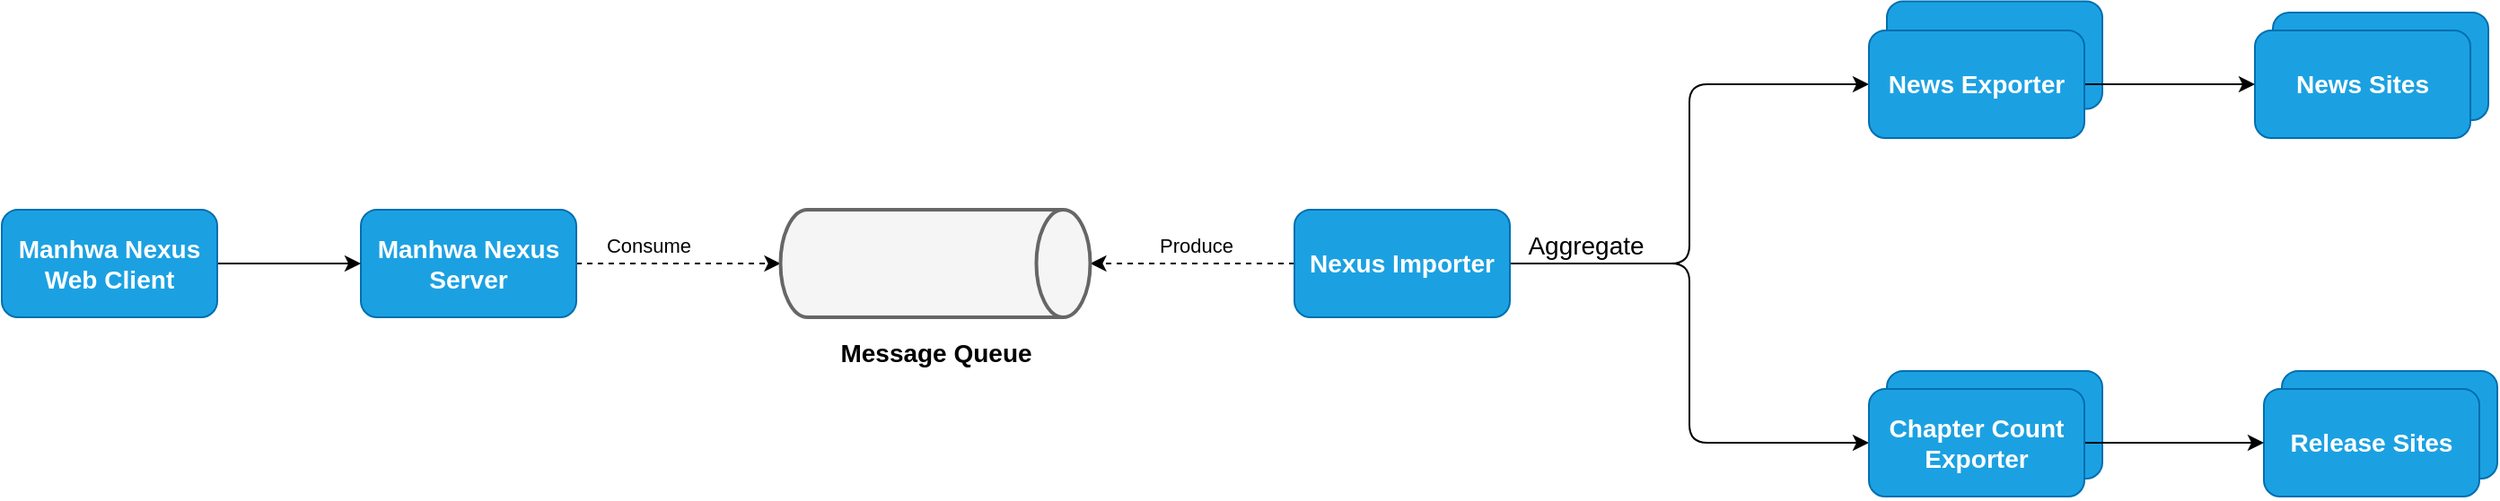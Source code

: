 <mxfile version="20.7.4" type="device"><diagram id="3dK6LMmGBtJ8fLNyyS4q" name="Page-1"><mxGraphModel dx="1591" dy="1199" grid="1" gridSize="10" guides="1" tooltips="1" connect="1" arrows="1" fold="1" page="1" pageScale="1" pageWidth="850" pageHeight="1100" math="0" shadow="0"><root><mxCell id="0"/><mxCell id="1" parent="0"/><mxCell id="B6eJULY4FPjBLUCUmUPS-35" value="&lt;h3&gt;Chapter Count Exporter&lt;/h3&gt;" style="rounded=1;whiteSpace=wrap;html=1;fillColor=#1ba1e2;strokeColor=#006EAF;fontColor=#ffffff;" parent="1" vertex="1"><mxGeometry x="1190" y="510" width="120" height="60" as="geometry"/></mxCell><mxCell id="B6eJULY4FPjBLUCUmUPS-34" value="&lt;h3&gt;News Exporter&lt;/h3&gt;" style="rounded=1;whiteSpace=wrap;html=1;fillColor=#1ba1e2;strokeColor=#006EAF;fontColor=#ffffff;" parent="1" vertex="1"><mxGeometry x="1190" y="303.75" width="120" height="60" as="geometry"/></mxCell><mxCell id="B6eJULY4FPjBLUCUmUPS-24" value="&lt;h3&gt;News Sites&lt;/h3&gt;" style="rounded=1;whiteSpace=wrap;html=1;fillColor=#1ba1e2;strokeColor=#006EAF;fontColor=#ffffff;" parent="1" vertex="1"><mxGeometry x="1405" y="310" width="120" height="60" as="geometry"/></mxCell><mxCell id="B6eJULY4FPjBLUCUmUPS-16" value="Consume" style="edgeStyle=orthogonalEdgeStyle;orthogonalLoop=1;jettySize=auto;html=1;entryX=0.5;entryY=1;entryDx=0;entryDy=0;entryPerimeter=0;dashed=1;" parent="1" source="B6eJULY4FPjBLUCUmUPS-2" target="B6eJULY4FPjBLUCUmUPS-14" edge="1"><mxGeometry x="-0.307" y="10" relative="1" as="geometry"><mxPoint as="offset"/></mxGeometry></mxCell><mxCell id="B6eJULY4FPjBLUCUmUPS-2" value="&lt;h3&gt;Manhwa Nexus Server&lt;/h3&gt;" style="rounded=1;whiteSpace=wrap;html=1;fillColor=#1ba1e2;strokeColor=#006EAF;fontColor=#ffffff;" parent="1" vertex="1"><mxGeometry x="340" y="420" width="120" height="60" as="geometry"/></mxCell><mxCell id="B6eJULY4FPjBLUCUmUPS-4" style="edgeStyle=orthogonalEdgeStyle;orthogonalLoop=1;jettySize=auto;html=1;entryX=0;entryY=0.5;entryDx=0;entryDy=0;" parent="1" source="B6eJULY4FPjBLUCUmUPS-3" target="B6eJULY4FPjBLUCUmUPS-2" edge="1"><mxGeometry relative="1" as="geometry"/></mxCell><mxCell id="B6eJULY4FPjBLUCUmUPS-3" value="&lt;h3&gt;Manhwa Nexus Web Client&lt;/h3&gt;" style="rounded=1;whiteSpace=wrap;html=1;fillColor=#1ba1e2;strokeColor=#006EAF;fontColor=#ffffff;" parent="1" vertex="1"><mxGeometry x="140" y="420" width="120" height="60" as="geometry"/></mxCell><mxCell id="B6eJULY4FPjBLUCUmUPS-17" value="Produce" style="edgeStyle=orthogonalEdgeStyle;orthogonalLoop=1;jettySize=auto;html=1;entryX=0.5;entryY=0;entryDx=0;entryDy=0;entryPerimeter=0;dashed=1;" parent="1" source="B6eJULY4FPjBLUCUmUPS-6" target="B6eJULY4FPjBLUCUmUPS-14" edge="1"><mxGeometry x="-0.036" y="-10" relative="1" as="geometry"><mxPoint as="offset"/></mxGeometry></mxCell><mxCell id="B6eJULY4FPjBLUCUmUPS-22" style="edgeStyle=orthogonalEdgeStyle;orthogonalLoop=1;jettySize=auto;html=1;entryX=0;entryY=0.5;entryDx=0;entryDy=0;" parent="1" source="B6eJULY4FPjBLUCUmUPS-6" target="B6eJULY4FPjBLUCUmUPS-20" edge="1"><mxGeometry relative="1" as="geometry"/></mxCell><mxCell id="B6eJULY4FPjBLUCUmUPS-32" value="Aggregate" style="edgeStyle=orthogonalEdgeStyle;orthogonalLoop=1;jettySize=auto;html=1;entryX=0;entryY=0.5;entryDx=0;entryDy=0;fontSize=14;" parent="1" source="B6eJULY4FPjBLUCUmUPS-6" target="B6eJULY4FPjBLUCUmUPS-31" edge="1"><mxGeometry x="-0.724" y="10" relative="1" as="geometry"><mxPoint as="offset"/></mxGeometry></mxCell><mxCell id="B6eJULY4FPjBLUCUmUPS-6" value="&lt;h3&gt;Nexus Importer&lt;/h3&gt;" style="rounded=1;whiteSpace=wrap;html=1;fillColor=#1ba1e2;strokeColor=#006EAF;fontColor=#ffffff;" parent="1" vertex="1"><mxGeometry x="860" y="420" width="120" height="60" as="geometry"/></mxCell><mxCell id="B6eJULY4FPjBLUCUmUPS-14" value="" style="shape=cylinder3;whiteSpace=wrap;html=1;boundedLbl=1;backgroundOutline=1;size=15;strokeWidth=2;rotation=90;fillColor=#f5f5f5;fontColor=#333333;strokeColor=#666666;" parent="1" vertex="1"><mxGeometry x="630" y="363.75" width="60" height="172.5" as="geometry"/></mxCell><mxCell id="B6eJULY4FPjBLUCUmUPS-19" value="&lt;h3&gt;News Sites&lt;/h3&gt;" style="rounded=1;whiteSpace=wrap;html=1;fillColor=#1ba1e2;strokeColor=#006EAF;fontColor=#ffffff;" parent="1" vertex="1"><mxGeometry x="1395" y="320" width="120" height="60" as="geometry"/></mxCell><mxCell id="B6eJULY4FPjBLUCUmUPS-21" style="edgeStyle=orthogonalEdgeStyle;orthogonalLoop=1;jettySize=auto;html=1;entryX=0;entryY=0.5;entryDx=0;entryDy=0;" parent="1" source="B6eJULY4FPjBLUCUmUPS-20" target="B6eJULY4FPjBLUCUmUPS-19" edge="1"><mxGeometry relative="1" as="geometry"/></mxCell><mxCell id="B6eJULY4FPjBLUCUmUPS-20" value="&lt;h3&gt;News Exporter&lt;/h3&gt;" style="rounded=1;whiteSpace=wrap;html=1;fillColor=#1ba1e2;strokeColor=#006EAF;fontColor=#ffffff;" parent="1" vertex="1"><mxGeometry x="1180" y="320" width="120" height="60" as="geometry"/></mxCell><mxCell id="B6eJULY4FPjBLUCUmUPS-25" value="&lt;h3&gt;&lt;font style=&quot;font-size: 14px;&quot;&gt;Message Queue&lt;/font&gt;&lt;/h3&gt;" style="text;html=1;align=center;verticalAlign=middle;resizable=0;points=[];autosize=1;strokeColor=none;fillColor=none;" parent="1" vertex="1"><mxGeometry x="595" y="470" width="130" height="60" as="geometry"/></mxCell><mxCell id="B6eJULY4FPjBLUCUmUPS-28" value="&lt;h3&gt;Release Sites&lt;/h3&gt;" style="rounded=1;whiteSpace=wrap;html=1;fillColor=#1ba1e2;strokeColor=#006EAF;fontColor=#ffffff;" parent="1" vertex="1"><mxGeometry x="1410" y="510" width="120" height="60" as="geometry"/></mxCell><mxCell id="B6eJULY4FPjBLUCUmUPS-30" value="&lt;h3&gt;Release Sites&lt;/h3&gt;" style="rounded=1;whiteSpace=wrap;html=1;fillColor=#1ba1e2;strokeColor=#006EAF;fontColor=#ffffff;" parent="1" vertex="1"><mxGeometry x="1400" y="520" width="120" height="60" as="geometry"/></mxCell><mxCell id="B6eJULY4FPjBLUCUmUPS-33" style="edgeStyle=orthogonalEdgeStyle;orthogonalLoop=1;jettySize=auto;html=1;fontSize=14;" parent="1" source="B6eJULY4FPjBLUCUmUPS-31" target="B6eJULY4FPjBLUCUmUPS-30" edge="1"><mxGeometry relative="1" as="geometry"/></mxCell><mxCell id="B6eJULY4FPjBLUCUmUPS-31" value="&lt;h3&gt;Chapter Count Exporter&lt;/h3&gt;" style="rounded=1;whiteSpace=wrap;html=1;fillColor=#1ba1e2;strokeColor=#006EAF;fontColor=#ffffff;" parent="1" vertex="1"><mxGeometry x="1180" y="520" width="120" height="60" as="geometry"/></mxCell></root></mxGraphModel></diagram></mxfile>